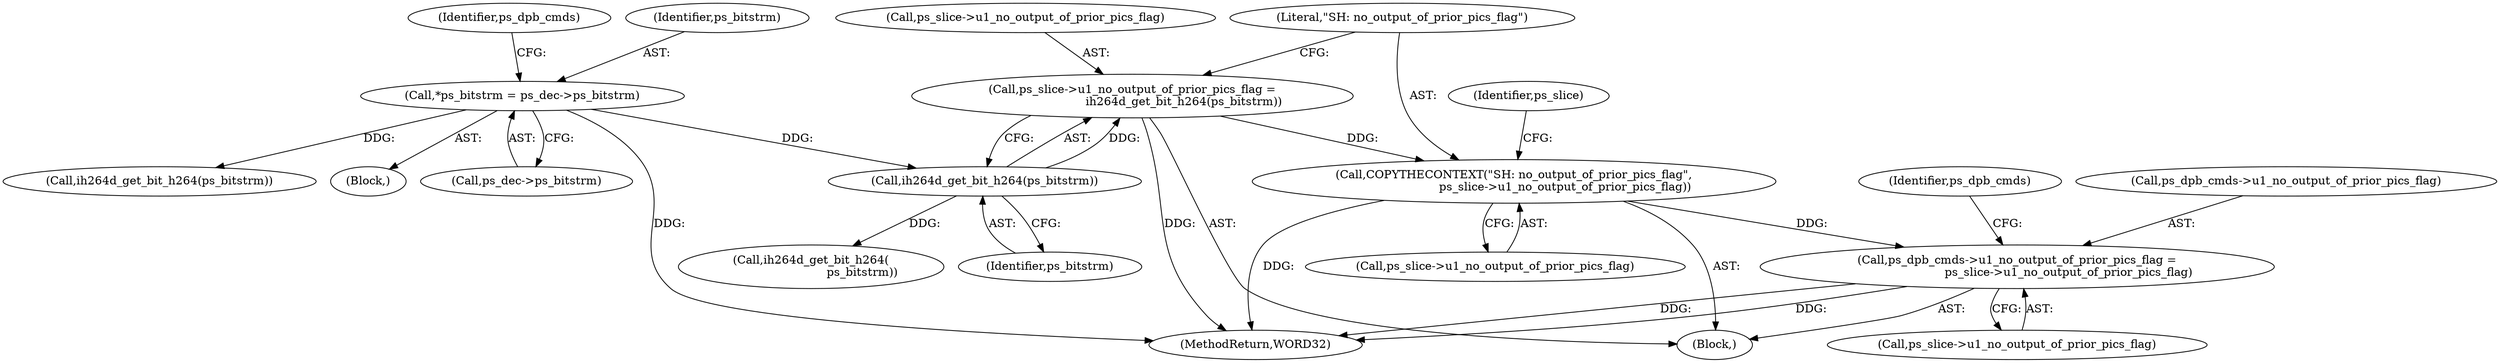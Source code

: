 digraph "0_Android_943323f1d9d3dd5c2634deb26cbe72343ca6b3db@pointer" {
"1000188" [label="(Call,ps_dpb_cmds->u1_no_output_of_prior_pics_flag =\n                            ps_slice->u1_no_output_of_prior_pics_flag)"];
"1000167" [label="(Call,COPYTHECONTEXT(\"SH: no_output_of_prior_pics_flag\",\n                            ps_slice->u1_no_output_of_prior_pics_flag))"];
"1000161" [label="(Call,ps_slice->u1_no_output_of_prior_pics_flag =\n                            ih264d_get_bit_h264(ps_bitstrm))"];
"1000165" [label="(Call,ih264d_get_bit_h264(ps_bitstrm))"];
"1000105" [label="(Call,*ps_bitstrm = ps_dec->ps_bitstrm)"];
"1000160" [label="(Block,)"];
"1000166" [label="(Identifier,ps_bitstrm)"];
"1000197" [label="(Identifier,ps_dpb_cmds)"];
"1000103" [label="(Block,)"];
"1000161" [label="(Call,ps_slice->u1_no_output_of_prior_pics_flag =\n                            ih264d_get_bit_h264(ps_bitstrm))"];
"1000386" [label="(MethodReturn,WORD32)"];
"1000162" [label="(Call,ps_slice->u1_no_output_of_prior_pics_flag)"];
"1000176" [label="(Call,ih264d_get_bit_h264(\n                            ps_bitstrm))"];
"1000169" [label="(Call,ps_slice->u1_no_output_of_prior_pics_flag)"];
"1000189" [label="(Call,ps_dpb_cmds->u1_no_output_of_prior_pics_flag)"];
"1000192" [label="(Call,ps_slice->u1_no_output_of_prior_pics_flag)"];
"1000107" [label="(Call,ps_dec->ps_bitstrm)"];
"1000165" [label="(Call,ih264d_get_bit_h264(ps_bitstrm))"];
"1000168" [label="(Literal,\"SH: no_output_of_prior_pics_flag\")"];
"1000188" [label="(Call,ps_dpb_cmds->u1_no_output_of_prior_pics_flag =\n                            ps_slice->u1_no_output_of_prior_pics_flag)"];
"1000167" [label="(Call,COPYTHECONTEXT(\"SH: no_output_of_prior_pics_flag\",\n                            ps_slice->u1_no_output_of_prior_pics_flag))"];
"1000206" [label="(Call,ih264d_get_bit_h264(ps_bitstrm))"];
"1000174" [label="(Identifier,ps_slice)"];
"1000112" [label="(Identifier,ps_dpb_cmds)"];
"1000105" [label="(Call,*ps_bitstrm = ps_dec->ps_bitstrm)"];
"1000106" [label="(Identifier,ps_bitstrm)"];
"1000188" -> "1000160"  [label="AST: "];
"1000188" -> "1000192"  [label="CFG: "];
"1000189" -> "1000188"  [label="AST: "];
"1000192" -> "1000188"  [label="AST: "];
"1000197" -> "1000188"  [label="CFG: "];
"1000188" -> "1000386"  [label="DDG: "];
"1000188" -> "1000386"  [label="DDG: "];
"1000167" -> "1000188"  [label="DDG: "];
"1000167" -> "1000160"  [label="AST: "];
"1000167" -> "1000169"  [label="CFG: "];
"1000168" -> "1000167"  [label="AST: "];
"1000169" -> "1000167"  [label="AST: "];
"1000174" -> "1000167"  [label="CFG: "];
"1000167" -> "1000386"  [label="DDG: "];
"1000161" -> "1000167"  [label="DDG: "];
"1000161" -> "1000160"  [label="AST: "];
"1000161" -> "1000165"  [label="CFG: "];
"1000162" -> "1000161"  [label="AST: "];
"1000165" -> "1000161"  [label="AST: "];
"1000168" -> "1000161"  [label="CFG: "];
"1000161" -> "1000386"  [label="DDG: "];
"1000165" -> "1000161"  [label="DDG: "];
"1000165" -> "1000166"  [label="CFG: "];
"1000166" -> "1000165"  [label="AST: "];
"1000105" -> "1000165"  [label="DDG: "];
"1000165" -> "1000176"  [label="DDG: "];
"1000105" -> "1000103"  [label="AST: "];
"1000105" -> "1000107"  [label="CFG: "];
"1000106" -> "1000105"  [label="AST: "];
"1000107" -> "1000105"  [label="AST: "];
"1000112" -> "1000105"  [label="CFG: "];
"1000105" -> "1000386"  [label="DDG: "];
"1000105" -> "1000206"  [label="DDG: "];
}
